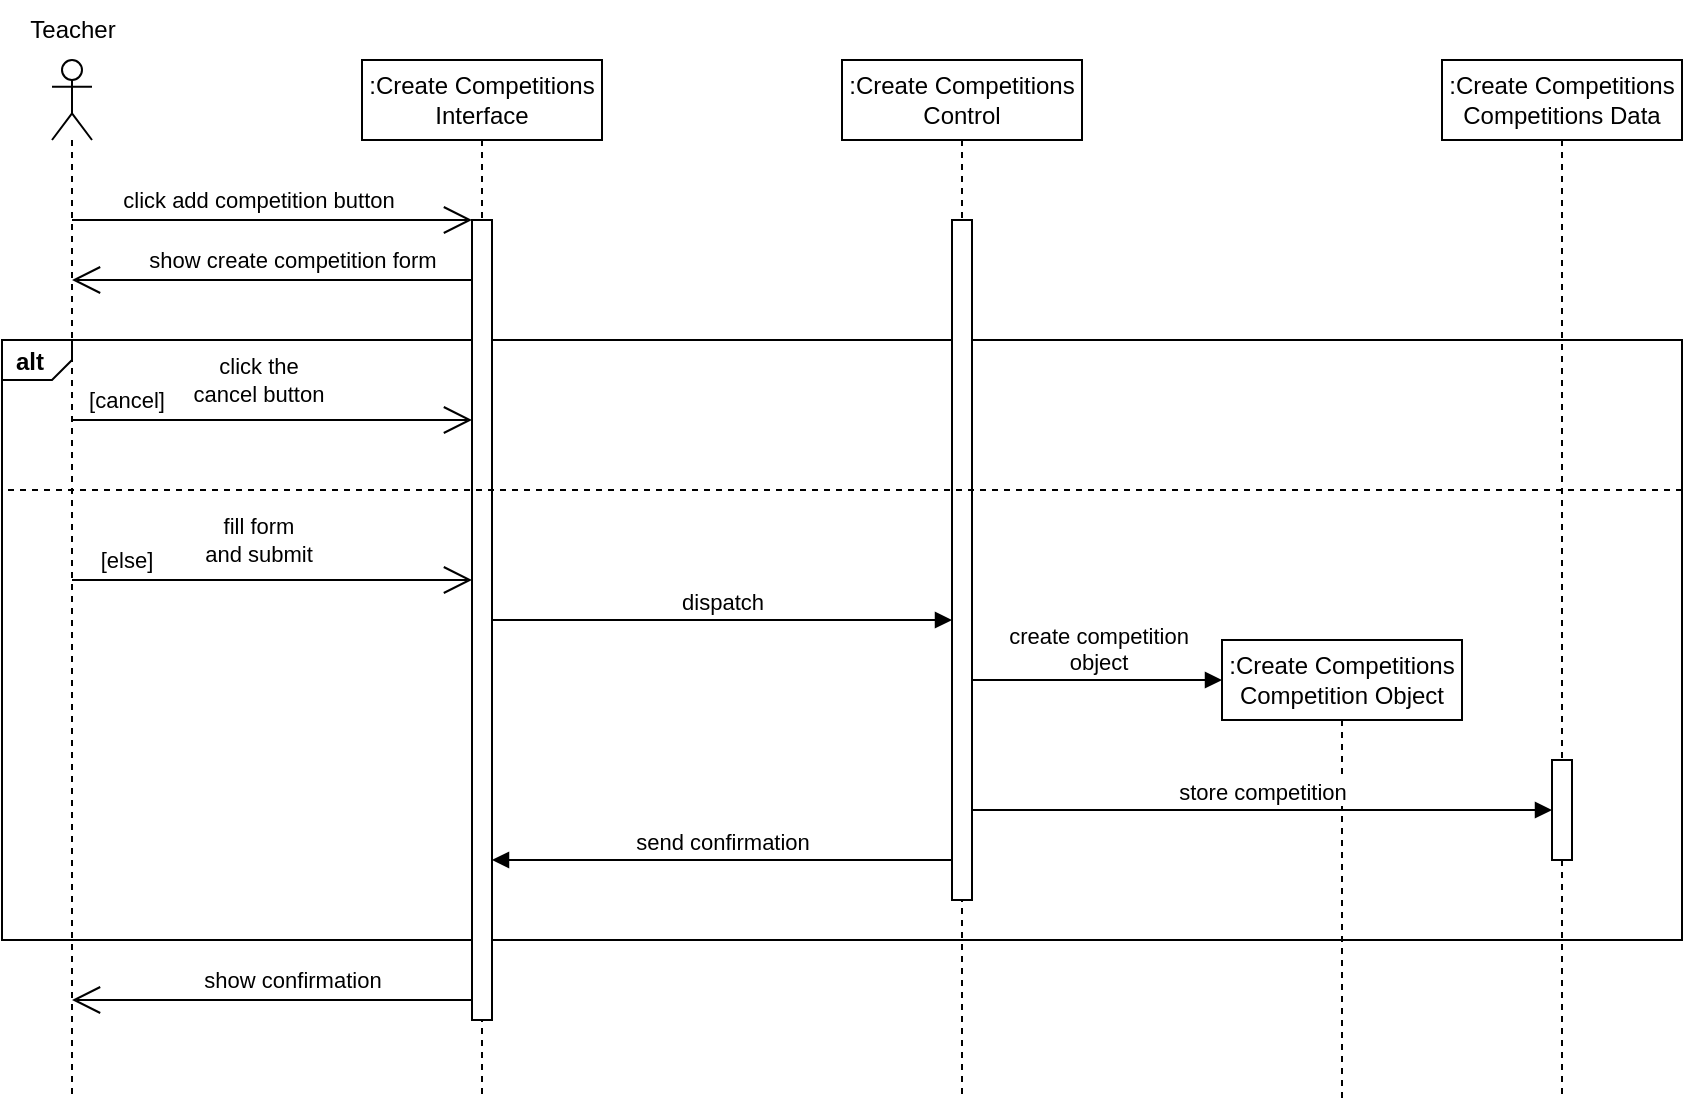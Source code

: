 <mxfile version="21.3.5" type="device">
  <diagram name="Page-1" id="2YBvvXClWsGukQMizWep">
    <mxGraphModel dx="1434" dy="723" grid="1" gridSize="10" guides="1" tooltips="1" connect="1" arrows="1" fold="1" page="1" pageScale="1" pageWidth="850" pageHeight="1100" math="0" shadow="0">
      <root>
        <mxCell id="0" />
        <mxCell id="1" parent="0" />
        <mxCell id="g9O97CPDl2Z00j3GUNB3-16" value="alt" style="strokeColor=inherit;fillColor=inherit;gradientColor=inherit;html=1;shape=mxgraph.sysml.package;labelX=35;fontStyle=1;align=left;verticalAlign=top;spacingLeft=5;spacingTop=-3;" vertex="1" parent="1">
          <mxGeometry y="180" width="840" height="300" as="geometry" />
        </mxCell>
        <mxCell id="aM9ryv3xv72pqoxQDRHE-1" value="&lt;div&gt;:Create Competitions&lt;/div&gt;&lt;div&gt;Control&lt;br&gt;&lt;/div&gt;" style="shape=umlLifeline;perimeter=lifelinePerimeter;whiteSpace=wrap;html=1;container=0;dropTarget=0;collapsible=0;recursiveResize=0;outlineConnect=0;portConstraint=eastwest;newEdgeStyle={&quot;edgeStyle&quot;:&quot;elbowEdgeStyle&quot;,&quot;elbow&quot;:&quot;vertical&quot;,&quot;curved&quot;:0,&quot;rounded&quot;:0};" parent="1" vertex="1">
          <mxGeometry x="420" y="40" width="120" height="520" as="geometry" />
        </mxCell>
        <mxCell id="aM9ryv3xv72pqoxQDRHE-2" value="" style="html=1;points=[];perimeter=orthogonalPerimeter;outlineConnect=0;targetShapes=umlLifeline;portConstraint=eastwest;newEdgeStyle={&quot;edgeStyle&quot;:&quot;elbowEdgeStyle&quot;,&quot;elbow&quot;:&quot;vertical&quot;,&quot;curved&quot;:0,&quot;rounded&quot;:0};" parent="aM9ryv3xv72pqoxQDRHE-1" vertex="1">
          <mxGeometry x="55" y="80" width="10" height="340" as="geometry" />
        </mxCell>
        <mxCell id="aM9ryv3xv72pqoxQDRHE-5" value="&lt;div&gt;:Create Competitions&lt;/div&gt;&lt;div&gt;Competitions Data&lt;br&gt;&lt;/div&gt;" style="shape=umlLifeline;perimeter=lifelinePerimeter;whiteSpace=wrap;html=1;container=0;dropTarget=0;collapsible=0;recursiveResize=0;outlineConnect=0;portConstraint=eastwest;newEdgeStyle={&quot;edgeStyle&quot;:&quot;elbowEdgeStyle&quot;,&quot;elbow&quot;:&quot;vertical&quot;,&quot;curved&quot;:0,&quot;rounded&quot;:0};" parent="1" vertex="1">
          <mxGeometry x="720" y="40" width="120" height="520" as="geometry" />
        </mxCell>
        <mxCell id="aM9ryv3xv72pqoxQDRHE-6" value="" style="html=1;points=[];perimeter=orthogonalPerimeter;outlineConnect=0;targetShapes=umlLifeline;portConstraint=eastwest;newEdgeStyle={&quot;edgeStyle&quot;:&quot;elbowEdgeStyle&quot;,&quot;elbow&quot;:&quot;vertical&quot;,&quot;curved&quot;:0,&quot;rounded&quot;:0};" parent="aM9ryv3xv72pqoxQDRHE-5" vertex="1">
          <mxGeometry x="55" y="350" width="10" height="50" as="geometry" />
        </mxCell>
        <mxCell id="g9O97CPDl2Z00j3GUNB3-1" value="" style="shape=umlLifeline;perimeter=lifelinePerimeter;whiteSpace=wrap;html=1;container=1;dropTarget=0;collapsible=0;recursiveResize=0;outlineConnect=0;portConstraint=eastwest;newEdgeStyle={&quot;edgeStyle&quot;:&quot;elbowEdgeStyle&quot;,&quot;elbow&quot;:&quot;vertical&quot;,&quot;curved&quot;:0,&quot;rounded&quot;:0};participant=umlActor;" vertex="1" parent="1">
          <mxGeometry x="25" y="40" width="20" height="520" as="geometry" />
        </mxCell>
        <mxCell id="g9O97CPDl2Z00j3GUNB3-2" value="&lt;div&gt;:Create Competitions&lt;/div&gt;&lt;div&gt;Interface&lt;br&gt;&lt;/div&gt;" style="shape=umlLifeline;perimeter=lifelinePerimeter;whiteSpace=wrap;html=1;container=1;dropTarget=0;collapsible=0;recursiveResize=0;outlineConnect=0;portConstraint=eastwest;newEdgeStyle={&quot;edgeStyle&quot;:&quot;elbowEdgeStyle&quot;,&quot;elbow&quot;:&quot;vertical&quot;,&quot;curved&quot;:0,&quot;rounded&quot;:0};" vertex="1" parent="1">
          <mxGeometry x="180" y="40" width="120" height="520" as="geometry" />
        </mxCell>
        <mxCell id="g9O97CPDl2Z00j3GUNB3-3" value="" style="html=1;points=[];perimeter=orthogonalPerimeter;outlineConnect=0;targetShapes=umlLifeline;portConstraint=eastwest;newEdgeStyle={&quot;edgeStyle&quot;:&quot;elbowEdgeStyle&quot;,&quot;elbow&quot;:&quot;vertical&quot;,&quot;curved&quot;:0,&quot;rounded&quot;:0};" vertex="1" parent="g9O97CPDl2Z00j3GUNB3-2">
          <mxGeometry x="55" y="80" width="10" height="400" as="geometry" />
        </mxCell>
        <mxCell id="g9O97CPDl2Z00j3GUNB3-5" value="&lt;div&gt;Teacher&lt;/div&gt;" style="text;html=1;align=center;verticalAlign=middle;resizable=0;points=[];autosize=1;strokeColor=none;fillColor=none;" vertex="1" parent="1">
          <mxGeometry y="10" width="70" height="30" as="geometry" />
        </mxCell>
        <mxCell id="g9O97CPDl2Z00j3GUNB3-8" value="" style="endArrow=open;endFill=1;endSize=12;html=1;elbow=vertical;edgeStyle=elbowEdgeStyle;curved=0;rounded=0;" edge="1" parent="1" source="g9O97CPDl2Z00j3GUNB3-1" target="g9O97CPDl2Z00j3GUNB3-3">
          <mxGeometry width="160" relative="1" as="geometry">
            <mxPoint x="50" y="120" as="sourcePoint" />
            <mxPoint x="210" y="120" as="targetPoint" />
            <Array as="points">
              <mxPoint x="140" y="120" />
            </Array>
          </mxGeometry>
        </mxCell>
        <mxCell id="g9O97CPDl2Z00j3GUNB3-9" value="click add competition button" style="edgeLabel;html=1;align=center;verticalAlign=middle;resizable=0;points=[];" vertex="1" connectable="0" parent="g9O97CPDl2Z00j3GUNB3-8">
          <mxGeometry x="-0.087" relative="1" as="geometry">
            <mxPoint x="1" y="-10" as="offset" />
          </mxGeometry>
        </mxCell>
        <mxCell id="g9O97CPDl2Z00j3GUNB3-10" value="" style="endArrow=open;endFill=1;endSize=12;html=1;elbow=vertical;edgeStyle=elbowEdgeStyle;curved=0;rounded=0;" edge="1" parent="1" source="g9O97CPDl2Z00j3GUNB3-3" target="g9O97CPDl2Z00j3GUNB3-1">
          <mxGeometry width="160" relative="1" as="geometry">
            <mxPoint x="240" y="150" as="sourcePoint" />
            <mxPoint x="40" y="150" as="targetPoint" />
            <Array as="points">
              <mxPoint x="145" y="150" />
            </Array>
          </mxGeometry>
        </mxCell>
        <mxCell id="g9O97CPDl2Z00j3GUNB3-11" value="show create competition form" style="edgeLabel;html=1;align=center;verticalAlign=middle;resizable=0;points=[];" vertex="1" connectable="0" parent="g9O97CPDl2Z00j3GUNB3-10">
          <mxGeometry x="-0.087" relative="1" as="geometry">
            <mxPoint x="1" y="-10" as="offset" />
          </mxGeometry>
        </mxCell>
        <mxCell id="g9O97CPDl2Z00j3GUNB3-20" value="" style="strokeColor=inherit;fillColor=inherit;gradientColor=inherit;endArrow=none;html=1;edgeStyle=none;dashed=1;rounded=0;entryX=0;entryY=0.25;entryDx=0;entryDy=0;entryPerimeter=0;exitX=1;exitY=0.25;exitDx=0;exitDy=0;exitPerimeter=0;" edge="1" parent="1" source="g9O97CPDl2Z00j3GUNB3-16" target="g9O97CPDl2Z00j3GUNB3-16">
          <mxGeometry relative="1" as="geometry">
            <mxPoint x="150" y="599.5" as="targetPoint" />
            <mxPoint x="350" y="599.5" as="sourcePoint" />
          </mxGeometry>
        </mxCell>
        <mxCell id="g9O97CPDl2Z00j3GUNB3-26" value="" style="endArrow=open;endFill=1;endSize=12;html=1;elbow=vertical;edgeStyle=elbowEdgeStyle;curved=0;rounded=0;" edge="1" parent="1" source="g9O97CPDl2Z00j3GUNB3-1" target="g9O97CPDl2Z00j3GUNB3-3">
          <mxGeometry width="160" relative="1" as="geometry">
            <mxPoint x="40" y="220" as="sourcePoint" />
            <mxPoint x="240" y="220" as="targetPoint" />
            <Array as="points">
              <mxPoint x="140" y="300" />
            </Array>
          </mxGeometry>
        </mxCell>
        <mxCell id="g9O97CPDl2Z00j3GUNB3-27" value="&lt;div&gt;fill form&lt;/div&gt;&lt;div&gt;and submit&lt;/div&gt;" style="edgeLabel;html=1;align=center;verticalAlign=middle;resizable=0;points=[];" vertex="1" connectable="0" parent="g9O97CPDl2Z00j3GUNB3-26">
          <mxGeometry x="-0.087" relative="1" as="geometry">
            <mxPoint x="1" y="-20" as="offset" />
          </mxGeometry>
        </mxCell>
        <mxCell id="g9O97CPDl2Z00j3GUNB3-28" value="[else]" style="edgeLabel;html=1;align=center;verticalAlign=middle;resizable=0;points=[];" vertex="1" connectable="0" parent="g9O97CPDl2Z00j3GUNB3-26">
          <mxGeometry x="-0.885" relative="1" as="geometry">
            <mxPoint x="15" y="-10" as="offset" />
          </mxGeometry>
        </mxCell>
        <mxCell id="g9O97CPDl2Z00j3GUNB3-29" value="" style="endArrow=open;endFill=1;endSize=12;html=1;elbow=vertical;edgeStyle=elbowEdgeStyle;curved=0;rounded=0;" edge="1" parent="1" source="g9O97CPDl2Z00j3GUNB3-1" target="g9O97CPDl2Z00j3GUNB3-3">
          <mxGeometry width="160" relative="1" as="geometry">
            <mxPoint x="45" y="240" as="sourcePoint" />
            <mxPoint x="245" y="240" as="targetPoint" />
            <Array as="points">
              <mxPoint x="140" y="220" />
            </Array>
          </mxGeometry>
        </mxCell>
        <mxCell id="g9O97CPDl2Z00j3GUNB3-30" value="&lt;div&gt;click the&lt;/div&gt;&lt;div&gt;cancel button&lt;/div&gt;" style="edgeLabel;html=1;align=center;verticalAlign=middle;resizable=0;points=[];" vertex="1" connectable="0" parent="g9O97CPDl2Z00j3GUNB3-29">
          <mxGeometry x="-0.087" relative="1" as="geometry">
            <mxPoint x="1" y="-20" as="offset" />
          </mxGeometry>
        </mxCell>
        <mxCell id="g9O97CPDl2Z00j3GUNB3-31" value="[cancel]" style="edgeLabel;html=1;align=center;verticalAlign=middle;resizable=0;points=[];" vertex="1" connectable="0" parent="g9O97CPDl2Z00j3GUNB3-29">
          <mxGeometry x="-0.885" relative="1" as="geometry">
            <mxPoint x="15" y="-10" as="offset" />
          </mxGeometry>
        </mxCell>
        <mxCell id="g9O97CPDl2Z00j3GUNB3-32" value="" style="endArrow=open;endFill=1;endSize=12;html=1;elbow=vertical;edgeStyle=elbowEdgeStyle;curved=0;rounded=0;" edge="1" parent="1" source="g9O97CPDl2Z00j3GUNB3-3" target="g9O97CPDl2Z00j3GUNB3-1">
          <mxGeometry width="160" relative="1" as="geometry">
            <mxPoint x="245" y="510" as="sourcePoint" />
            <mxPoint x="45" y="510" as="targetPoint" />
            <Array as="points">
              <mxPoint x="155" y="510" />
            </Array>
          </mxGeometry>
        </mxCell>
        <mxCell id="g9O97CPDl2Z00j3GUNB3-33" value="show confirmation" style="edgeLabel;html=1;align=center;verticalAlign=middle;resizable=0;points=[];" vertex="1" connectable="0" parent="g9O97CPDl2Z00j3GUNB3-32">
          <mxGeometry x="-0.087" relative="1" as="geometry">
            <mxPoint x="1" y="-10" as="offset" />
          </mxGeometry>
        </mxCell>
        <mxCell id="g9O97CPDl2Z00j3GUNB3-34" value="dispatch" style="html=1;verticalAlign=bottom;endArrow=block;edgeStyle=elbowEdgeStyle;elbow=vertical;curved=0;rounded=0;" edge="1" parent="1" source="g9O97CPDl2Z00j3GUNB3-3" target="aM9ryv3xv72pqoxQDRHE-2">
          <mxGeometry width="80" relative="1" as="geometry">
            <mxPoint x="290" y="330" as="sourcePoint" />
            <mxPoint x="370" y="330" as="targetPoint" />
            <Array as="points">
              <mxPoint x="360" y="320" />
            </Array>
          </mxGeometry>
        </mxCell>
        <mxCell id="g9O97CPDl2Z00j3GUNB3-35" value="&lt;div&gt;:Create Competitions&lt;/div&gt;&lt;div&gt;Competition Object&lt;br&gt;&lt;/div&gt;" style="shape=umlLifeline;perimeter=lifelinePerimeter;whiteSpace=wrap;html=1;container=1;dropTarget=0;collapsible=0;recursiveResize=0;outlineConnect=0;portConstraint=eastwest;newEdgeStyle={&quot;edgeStyle&quot;:&quot;elbowEdgeStyle&quot;,&quot;elbow&quot;:&quot;vertical&quot;,&quot;curved&quot;:0,&quot;rounded&quot;:0};" vertex="1" parent="1">
          <mxGeometry x="610" y="330" width="120" height="230" as="geometry" />
        </mxCell>
        <mxCell id="g9O97CPDl2Z00j3GUNB3-36" value="&lt;div&gt;create competition&lt;/div&gt;&lt;div&gt;object&lt;/div&gt;" style="html=1;verticalAlign=bottom;endArrow=block;edgeStyle=elbowEdgeStyle;elbow=vertical;curved=0;rounded=0;" edge="1" parent="1" source="aM9ryv3xv72pqoxQDRHE-2">
          <mxGeometry width="80" relative="1" as="geometry">
            <mxPoint x="490" y="350" as="sourcePoint" />
            <mxPoint x="610" y="350" as="targetPoint" />
          </mxGeometry>
        </mxCell>
        <mxCell id="g9O97CPDl2Z00j3GUNB3-37" value="store competition" style="html=1;verticalAlign=bottom;endArrow=block;edgeStyle=elbowEdgeStyle;elbow=vertical;curved=0;rounded=0;" edge="1" parent="1" source="aM9ryv3xv72pqoxQDRHE-2" target="aM9ryv3xv72pqoxQDRHE-6">
          <mxGeometry width="80" relative="1" as="geometry">
            <mxPoint x="570" y="420" as="sourcePoint" />
            <mxPoint x="650" y="420" as="targetPoint" />
          </mxGeometry>
        </mxCell>
        <mxCell id="g9O97CPDl2Z00j3GUNB3-38" value="send confirmation" style="html=1;verticalAlign=bottom;endArrow=block;edgeStyle=elbowEdgeStyle;elbow=vertical;curved=0;rounded=0;" edge="1" parent="1" source="aM9ryv3xv72pqoxQDRHE-2" target="g9O97CPDl2Z00j3GUNB3-3">
          <mxGeometry width="80" relative="1" as="geometry">
            <mxPoint x="400" y="400" as="sourcePoint" />
            <mxPoint x="320" y="400" as="targetPoint" />
            <Array as="points">
              <mxPoint x="370" y="440" />
            </Array>
          </mxGeometry>
        </mxCell>
      </root>
    </mxGraphModel>
  </diagram>
</mxfile>
